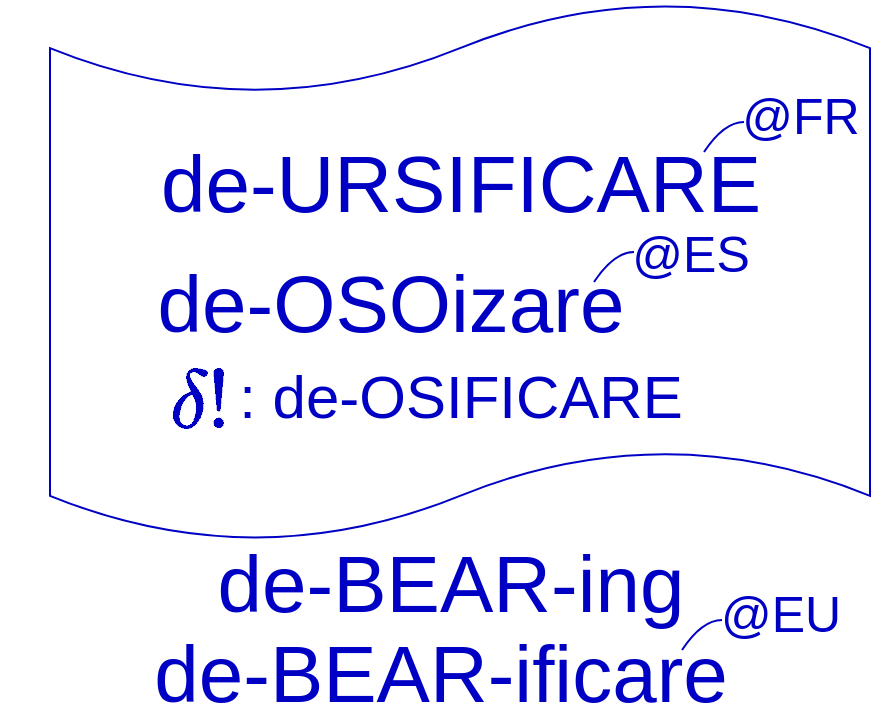 <mxfile version="17.4.5" type="github">
  <diagram id="Vd4FMZSckHD2JBAnfdn4" name="Page-1">
    <mxGraphModel dx="802" dy="861" grid="1" gridSize="10" guides="1" tooltips="1" connect="1" arrows="1" fold="1" page="1" pageScale="1" pageWidth="850" pageHeight="1100" math="1" shadow="0">
      <root>
        <mxCell id="0" />
        <mxCell id="1" parent="0" />
        <mxCell id="riom3Yn019G3dtSXtrtC-1" value="&lt;font style=&quot;font-size: 40px&quot; color=&quot;#0000c4&quot;&gt;de-URSIFICARE&lt;/font&gt;" style="text;html=1;align=center;verticalAlign=middle;resizable=0;points=[];autosize=1;strokeColor=none;fillColor=none;" vertex="1" parent="1">
          <mxGeometry x="70" y="175" width="320" height="30" as="geometry" />
        </mxCell>
        <mxCell id="riom3Yn019G3dtSXtrtC-2" value="de-OSOizare" style="text;html=1;align=center;verticalAlign=middle;resizable=0;points=[];autosize=1;strokeColor=none;fillColor=none;fontSize=40;fontColor=#0000C4;" vertex="1" parent="1">
          <mxGeometry x="70" y="225" width="250" height="50" as="geometry" />
        </mxCell>
        <mxCell id="riom3Yn019G3dtSXtrtC-3" value="" style="shape=tape;whiteSpace=wrap;html=1;fontSize=40;fontColor=#0000C4;fillColor=none;strokeColor=#0000C4;size=0.171;" vertex="1" parent="1">
          <mxGeometry x="25" y="100" width="410" height="270" as="geometry" />
        </mxCell>
        <mxCell id="riom3Yn019G3dtSXtrtC-4" value="&lt;font style=&quot;font-size: 35px&quot;&gt;$$\delta !$$&lt;/font&gt;" style="text;html=1;align=center;verticalAlign=middle;resizable=0;points=[];autosize=1;strokeColor=none;fillColor=none;fontSize=40;fontColor=#0000C4;" vertex="1" parent="1">
          <mxGeometry y="270" width="200" height="60" as="geometry" />
        </mxCell>
        <mxCell id="riom3Yn019G3dtSXtrtC-5" value="&lt;font style=&quot;font-size: 30px&quot;&gt;: de-OSIFICARE&lt;/font&gt;" style="text;html=1;align=center;verticalAlign=middle;resizable=0;points=[];autosize=1;strokeColor=none;fillColor=none;fontSize=35;fontColor=#0000C4;" vertex="1" parent="1">
          <mxGeometry x="110" y="270" width="240" height="50" as="geometry" />
        </mxCell>
        <mxCell id="riom3Yn019G3dtSXtrtC-6" value="&lt;font style=&quot;font-size: 25px&quot;&gt;@FR&lt;/font&gt;" style="text;html=1;align=center;verticalAlign=middle;resizable=0;points=[];autosize=1;strokeColor=none;fillColor=none;fontSize=30;fontColor=#0000C4;" vertex="1" parent="1">
          <mxGeometry x="365" y="135" width="70" height="40" as="geometry" />
        </mxCell>
        <mxCell id="riom3Yn019G3dtSXtrtC-7" value="@ES" style="text;html=1;align=center;verticalAlign=middle;resizable=0;points=[];autosize=1;strokeColor=none;fillColor=none;fontSize=25;fontColor=#0000C4;" vertex="1" parent="1">
          <mxGeometry x="310" y="205" width="70" height="40" as="geometry" />
        </mxCell>
        <mxCell id="riom3Yn019G3dtSXtrtC-8" value="&lt;font style=&quot;font-size: 40px&quot;&gt;de-BEAR-ing&lt;/font&gt;" style="text;html=1;align=center;verticalAlign=middle;resizable=0;points=[];autosize=1;strokeColor=none;fillColor=none;fontSize=25;fontColor=#0000C4;" vertex="1" parent="1">
          <mxGeometry x="100" y="370" width="250" height="40" as="geometry" />
        </mxCell>
        <mxCell id="riom3Yn019G3dtSXtrtC-9" value="de-BEAR-ificare" style="text;html=1;align=center;verticalAlign=middle;resizable=0;points=[];autosize=1;strokeColor=none;fillColor=none;fontSize=40;fontColor=#0000C4;" vertex="1" parent="1">
          <mxGeometry x="70" y="410" width="300" height="50" as="geometry" />
        </mxCell>
        <mxCell id="riom3Yn019G3dtSXtrtC-10" value="&lt;font style=&quot;font-size: 25px&quot;&gt;@EU&lt;/font&gt;" style="text;html=1;align=center;verticalAlign=middle;resizable=0;points=[];autosize=1;strokeColor=none;fillColor=none;fontSize=40;fontColor=#0000C4;" vertex="1" parent="1">
          <mxGeometry x="350" y="370" width="80" height="60" as="geometry" />
        </mxCell>
        <mxCell id="riom3Yn019G3dtSXtrtC-11" value="" style="endArrow=none;html=1;fontSize=25;fontColor=#0000C4;curved=1;strokeColor=#0000C4;" edge="1" parent="1">
          <mxGeometry width="50" height="50" relative="1" as="geometry">
            <mxPoint x="352" y="175" as="sourcePoint" />
            <mxPoint x="372" y="160" as="targetPoint" />
            <Array as="points">
              <mxPoint x="362" y="160" />
            </Array>
          </mxGeometry>
        </mxCell>
        <mxCell id="riom3Yn019G3dtSXtrtC-12" value="" style="endArrow=none;html=1;fontSize=25;fontColor=#0000C4;curved=1;strokeColor=#0000C4;" edge="1" parent="1">
          <mxGeometry width="50" height="50" relative="1" as="geometry">
            <mxPoint x="297" y="240" as="sourcePoint" />
            <mxPoint x="317" y="225" as="targetPoint" />
            <Array as="points">
              <mxPoint x="307" y="225" />
            </Array>
          </mxGeometry>
        </mxCell>
        <mxCell id="riom3Yn019G3dtSXtrtC-13" value="" style="endArrow=none;html=1;fontSize=25;fontColor=#0000C4;curved=1;strokeColor=#0000C4;" edge="1" parent="1">
          <mxGeometry width="50" height="50" relative="1" as="geometry">
            <mxPoint x="341" y="424" as="sourcePoint" />
            <mxPoint x="361" y="409" as="targetPoint" />
            <Array as="points">
              <mxPoint x="351" y="409" />
            </Array>
          </mxGeometry>
        </mxCell>
      </root>
    </mxGraphModel>
  </diagram>
</mxfile>
